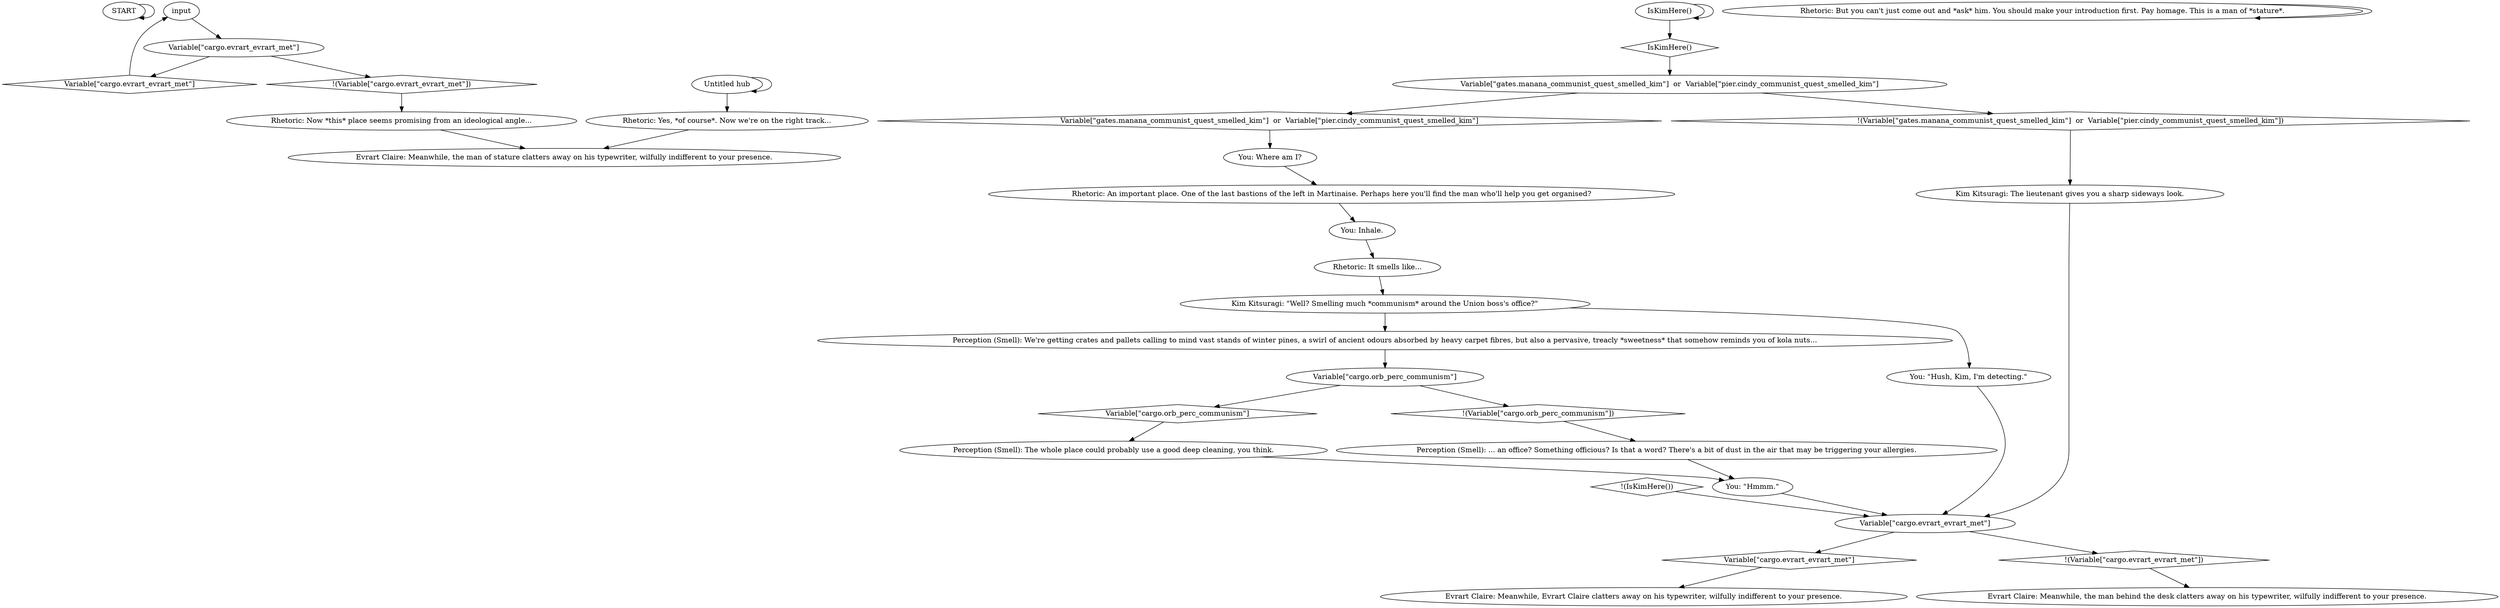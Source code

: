 # EVRART ORB / communistquest
# You get to attempt to smell Evrart and ask him about underground communism
# ==================================================
digraph G {
	  0 [label="START"];
	  1 [label="input"];
	  2 [label="Rhetoric: Yes, *of course*. Now we're on the right track..."];
	  3 [label="You: Inhale."];
	  4 [label="Rhetoric: But you can't just come out and *ask* him. You should make your introduction first. Pay homage. This is a man of *stature*."];
	  5 [label="Evrart Claire: Meanwhile, the man of stature clatters away on his typewriter, wilfully indifferent to your presence."];
	  6 [label="Untitled hub"];
	  7 [label="You: Where am I?"];
	  8 [label="Kim Kitsuragi: \"Well? Smelling much *communism* around the Union boss's office?\""];
	  9 [label="Perception (Smell): We're getting crates and pallets calling to mind vast stands of winter pines, a swirl of ancient odours absorbed by heavy carpet fibres, but also a pervasive, treacly *sweetness* that somehow reminds you of kola nuts..."];
	  10 [label="You: \"Hmmm.\""];
	  11 [label="IsKimHere()"];
	  12 [label="IsKimHere()", shape=diamond];
	  13 [label="!(IsKimHere())", shape=diamond];
	  14 [label="Kim Kitsuragi: The lieutenant gives you a sharp sideways look."];
	  15 [label="Rhetoric: Now *this* place seems promising from an ideological angle..."];
	  16 [label="Rhetoric: An important place. One of the last bastions of the left in Martinaise. Perhaps here you'll find the man who'll help you get organised?"];
	  17 [label="Perception (Smell): ... an office? Something officious? Is that a word? There's a bit of dust in the air that may be triggering your allergies."];
	  18 [label="Evrart Claire: Meanwhile, Evrart Claire clatters away on his typewriter, wilfully indifferent to your presence."];
	  19 [label="Variable[\"cargo.orb_perc_communism\"]"];
	  20 [label="Variable[\"cargo.orb_perc_communism\"]", shape=diamond];
	  21 [label="!(Variable[\"cargo.orb_perc_communism\"])", shape=diamond];
	  22 [label="You: \"Hush, Kim, I'm detecting.\""];
	  23 [label="Variable[\"cargo.evrart_evrart_met\"]"];
	  24 [label="Variable[\"cargo.evrart_evrart_met\"]", shape=diamond];
	  25 [label="!(Variable[\"cargo.evrart_evrart_met\"])", shape=diamond];
	  26 [label="Rhetoric: It smells like..."];
	  27 [label="Variable[\"gates.manana_communist_quest_smelled_kim\"]  or  Variable[\"pier.cindy_communist_quest_smelled_kim\"]"];
	  28 [label="Variable[\"gates.manana_communist_quest_smelled_kim\"]  or  Variable[\"pier.cindy_communist_quest_smelled_kim\"]", shape=diamond];
	  29 [label="!(Variable[\"gates.manana_communist_quest_smelled_kim\"]  or  Variable[\"pier.cindy_communist_quest_smelled_kim\"])", shape=diamond];
	  30 [label="Evrart Claire: Meanwhile, the man behind the desk clatters away on his typewriter, wilfully indifferent to your presence."];
	  31 [label="Variable[\"cargo.evrart_evrart_met\"]"];
	  32 [label="Variable[\"cargo.evrart_evrart_met\"]", shape=diamond];
	  33 [label="!(Variable[\"cargo.evrart_evrart_met\"])", shape=diamond];
	  34 [label="Perception (Smell): The whole place could probably use a good deep cleaning, you think."];
	  0 -> 0
	  1 -> 31
	  2 -> 5
	  3 -> 26
	  4 -> 4
	  6 -> 2
	  6 -> 6
	  7 -> 16
	  8 -> 9
	  8 -> 22
	  9 -> 19
	  10 -> 23
	  11 -> 11
	  11 -> 12
	  12 -> 27
	  13 -> 23
	  14 -> 23
	  15 -> 5
	  16 -> 3
	  17 -> 10
	  19 -> 20
	  19 -> 21
	  20 -> 34
	  21 -> 17
	  22 -> 23
	  23 -> 24
	  23 -> 25
	  24 -> 18
	  25 -> 30
	  26 -> 8
	  27 -> 28
	  27 -> 29
	  28 -> 7
	  29 -> 14
	  31 -> 32
	  31 -> 33
	  32 -> 1
	  33 -> 15
	  34 -> 10
}

